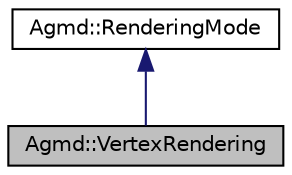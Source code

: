 digraph "Agmd::VertexRendering"
{
  edge [fontname="Helvetica",fontsize="10",labelfontname="Helvetica",labelfontsize="10"];
  node [fontname="Helvetica",fontsize="10",shape=record];
  Node1 [label="Agmd::VertexRendering",height=0.2,width=0.4,color="black", fillcolor="grey75", style="filled" fontcolor="black"];
  Node2 -> Node1 [dir="back",color="midnightblue",fontsize="10",style="solid"];
  Node2 [label="Agmd::RenderingMode",height=0.2,width=0.4,color="black", fillcolor="white", style="filled",URL="$class_agmd_1_1_rendering_mode.html"];
}
